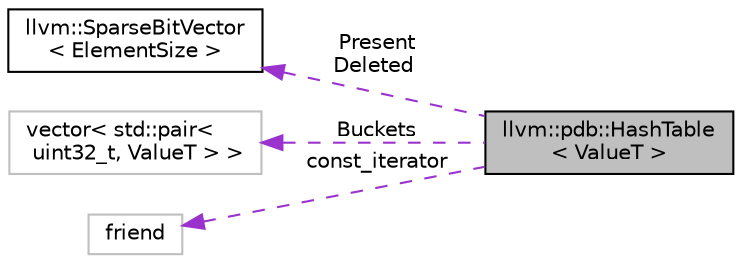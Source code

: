 digraph "llvm::pdb::HashTable&lt; ValueT &gt;"
{
 // LATEX_PDF_SIZE
  bgcolor="transparent";
  edge [fontname="Helvetica",fontsize="10",labelfontname="Helvetica",labelfontsize="10"];
  node [fontname="Helvetica",fontsize="10",shape=record];
  rankdir="LR";
  Node1 [label="llvm::pdb::HashTable\l\< ValueT \>",height=0.2,width=0.4,color="black", fillcolor="grey75", style="filled", fontcolor="black",tooltip=" "];
  Node2 -> Node1 [dir="back",color="darkorchid3",fontsize="10",style="dashed",label=" Present\nDeleted" ,fontname="Helvetica"];
  Node2 [label="llvm::SparseBitVector\l\< ElementSize \>",height=0.2,width=0.4,color="black",URL="$classllvm_1_1SparseBitVector.html",tooltip=" "];
  Node3 -> Node1 [dir="back",color="darkorchid3",fontsize="10",style="dashed",label=" Buckets" ,fontname="Helvetica"];
  Node3 [label="vector\< std::pair\<\l uint32_t, ValueT \> \>",height=0.2,width=0.4,color="grey75",tooltip=" "];
  Node4 -> Node1 [dir="back",color="darkorchid3",fontsize="10",style="dashed",label=" const_iterator" ,fontname="Helvetica"];
  Node4 [label="friend",height=0.2,width=0.4,color="grey75",tooltip=" "];
}
